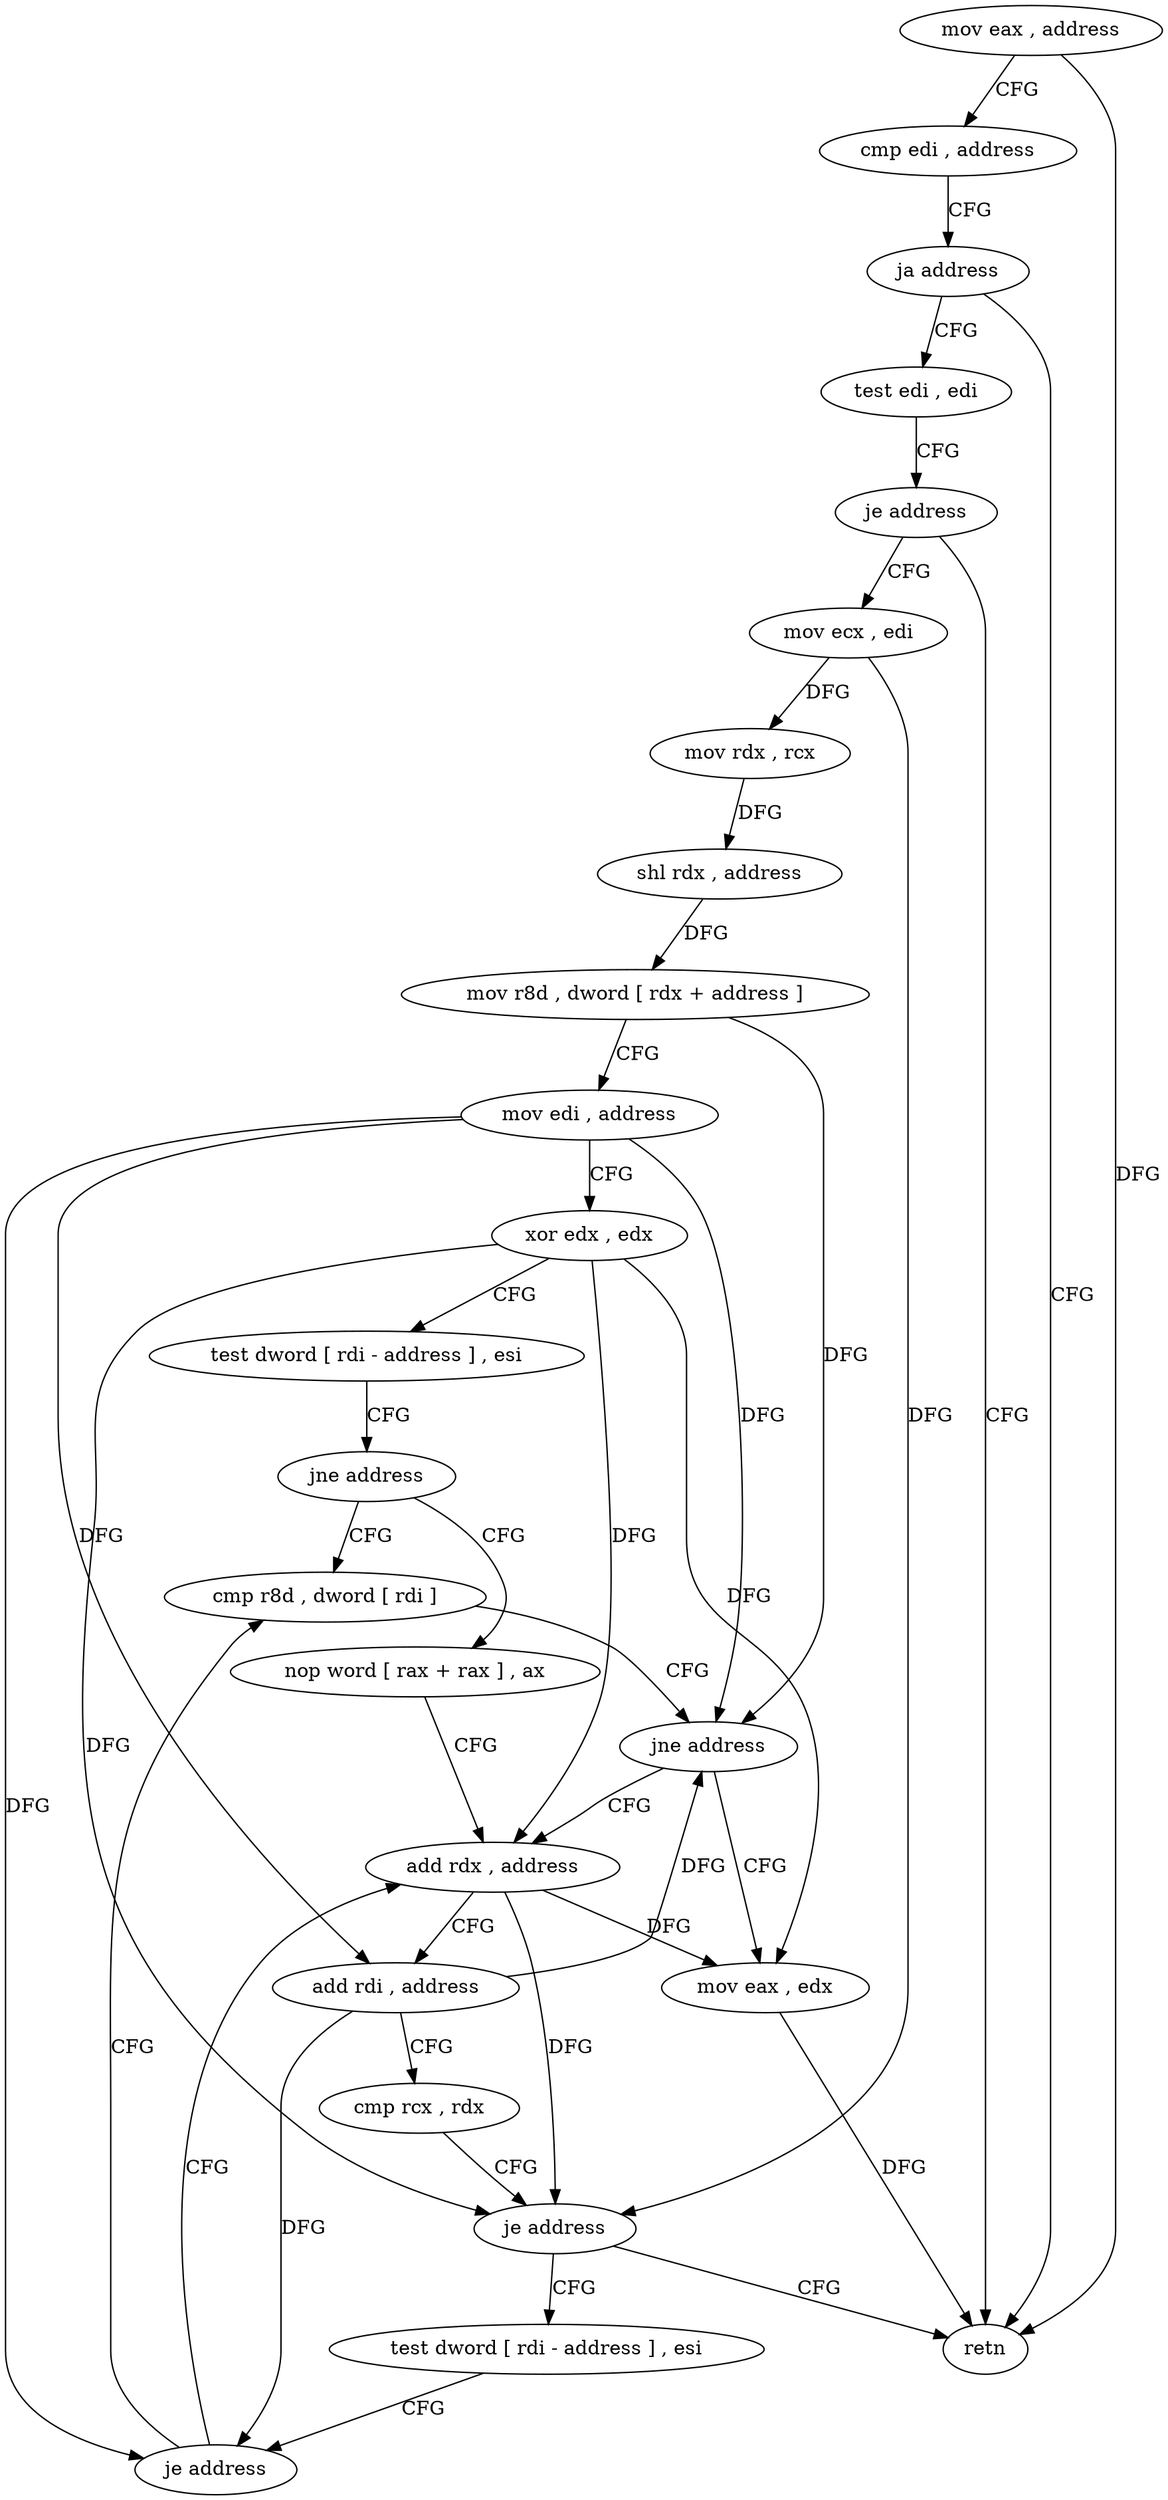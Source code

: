 digraph "func" {
"4263008" [label = "mov eax , address" ]
"4263013" [label = "cmp edi , address" ]
"4263016" [label = "ja address" ]
"4263081" [label = "retn" ]
"4263018" [label = "test edi , edi" ]
"4263020" [label = "je address" ]
"4263022" [label = "mov ecx , edi" ]
"4263024" [label = "mov rdx , rcx" ]
"4263027" [label = "shl rdx , address" ]
"4263031" [label = "mov r8d , dword [ rdx + address ]" ]
"4263038" [label = "mov edi , address" ]
"4263043" [label = "xor edx , edx" ]
"4263045" [label = "test dword [ rdi - address ] , esi" ]
"4263048" [label = "jne address" ]
"4263074" [label = "cmp r8d , dword [ rdi ]" ]
"4263050" [label = "nop word [ rax + rax ] , ax" ]
"4263077" [label = "jne address" ]
"4263056" [label = "add rdx , address" ]
"4263079" [label = "mov eax , edx" ]
"4263060" [label = "add rdi , address" ]
"4263064" [label = "cmp rcx , rdx" ]
"4263067" [label = "je address" ]
"4263069" [label = "test dword [ rdi - address ] , esi" ]
"4263072" [label = "je address" ]
"4263008" -> "4263013" [ label = "CFG" ]
"4263008" -> "4263081" [ label = "DFG" ]
"4263013" -> "4263016" [ label = "CFG" ]
"4263016" -> "4263081" [ label = "CFG" ]
"4263016" -> "4263018" [ label = "CFG" ]
"4263018" -> "4263020" [ label = "CFG" ]
"4263020" -> "4263081" [ label = "CFG" ]
"4263020" -> "4263022" [ label = "CFG" ]
"4263022" -> "4263024" [ label = "DFG" ]
"4263022" -> "4263067" [ label = "DFG" ]
"4263024" -> "4263027" [ label = "DFG" ]
"4263027" -> "4263031" [ label = "DFG" ]
"4263031" -> "4263038" [ label = "CFG" ]
"4263031" -> "4263077" [ label = "DFG" ]
"4263038" -> "4263043" [ label = "CFG" ]
"4263038" -> "4263077" [ label = "DFG" ]
"4263038" -> "4263060" [ label = "DFG" ]
"4263038" -> "4263072" [ label = "DFG" ]
"4263043" -> "4263045" [ label = "CFG" ]
"4263043" -> "4263056" [ label = "DFG" ]
"4263043" -> "4263067" [ label = "DFG" ]
"4263043" -> "4263079" [ label = "DFG" ]
"4263045" -> "4263048" [ label = "CFG" ]
"4263048" -> "4263074" [ label = "CFG" ]
"4263048" -> "4263050" [ label = "CFG" ]
"4263074" -> "4263077" [ label = "CFG" ]
"4263050" -> "4263056" [ label = "CFG" ]
"4263077" -> "4263056" [ label = "CFG" ]
"4263077" -> "4263079" [ label = "CFG" ]
"4263056" -> "4263060" [ label = "CFG" ]
"4263056" -> "4263067" [ label = "DFG" ]
"4263056" -> "4263079" [ label = "DFG" ]
"4263079" -> "4263081" [ label = "DFG" ]
"4263060" -> "4263064" [ label = "CFG" ]
"4263060" -> "4263077" [ label = "DFG" ]
"4263060" -> "4263072" [ label = "DFG" ]
"4263064" -> "4263067" [ label = "CFG" ]
"4263067" -> "4263081" [ label = "CFG" ]
"4263067" -> "4263069" [ label = "CFG" ]
"4263069" -> "4263072" [ label = "CFG" ]
"4263072" -> "4263056" [ label = "CFG" ]
"4263072" -> "4263074" [ label = "CFG" ]
}
